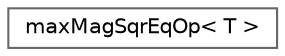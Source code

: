 digraph "Graphical Class Hierarchy"
{
 // LATEX_PDF_SIZE
  bgcolor="transparent";
  edge [fontname=Helvetica,fontsize=10,labelfontname=Helvetica,labelfontsize=10];
  node [fontname=Helvetica,fontsize=10,shape=box,height=0.2,width=0.4];
  rankdir="LR";
  Node0 [id="Node000000",label="maxMagSqrEqOp\< T \>",height=0.2,width=0.4,color="grey40", fillcolor="white", style="filled",URL="$structFoam_1_1maxMagSqrEqOp.html",tooltip=" "];
}
